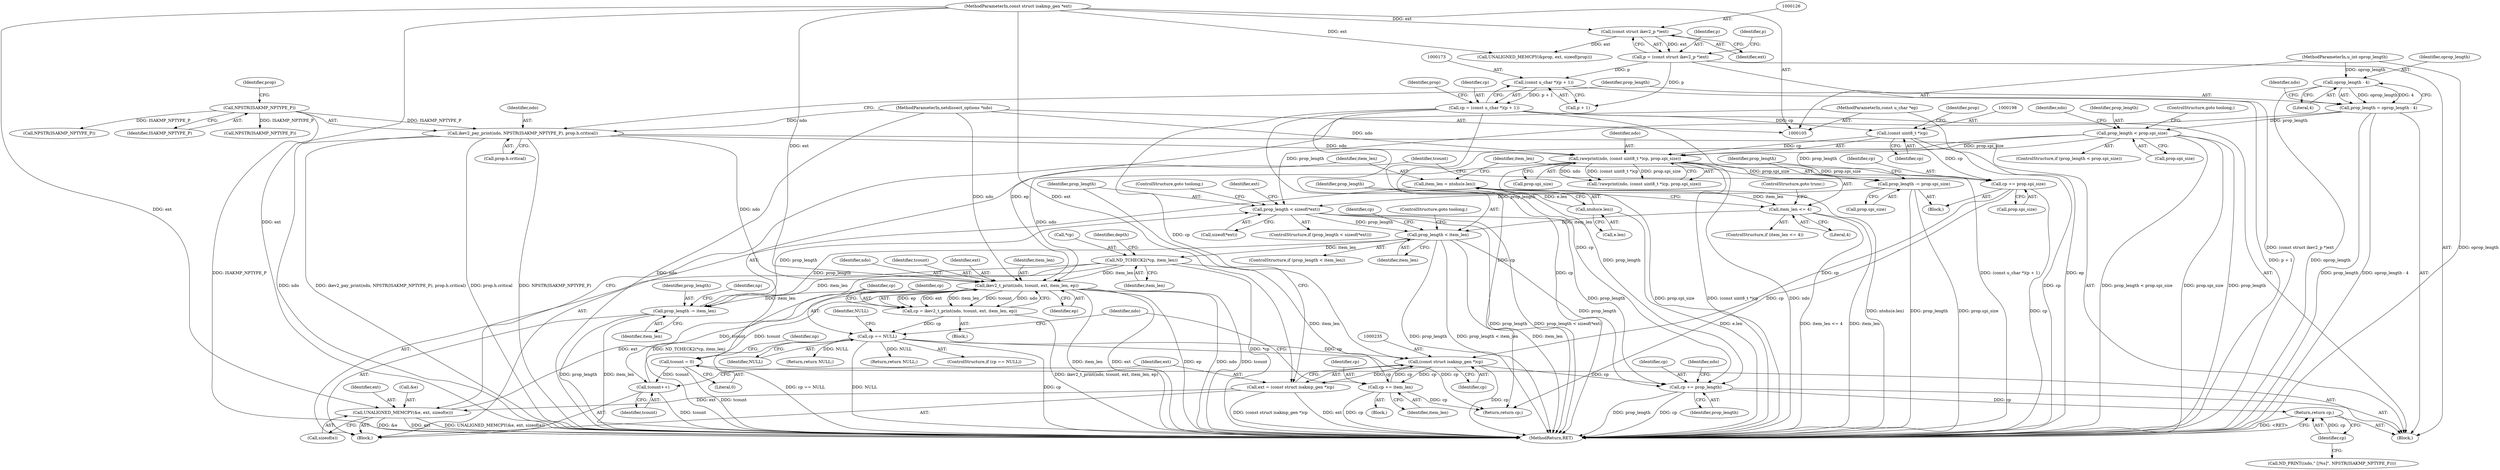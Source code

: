 digraph "0_tcpdump_8dca25d26c7ca2caf6138267f6f17111212c156e_10@pointer" {
"1000350" [label="(Return,return cp;)"];
"1000351" [label="(Identifier,cp)"];
"1000340" [label="(Call,cp += prop_length)"];
"1000238" [label="(Call,prop_length < sizeof(*ext))"];
"1000209" [label="(Call,prop_length -= prop.spi_size)"];
"1000195" [label="(Call,rawprint(ndo, (const uint8_t *)cp, prop.spi_size))"];
"1000137" [label="(Call,ikev2_pay_print(ndo, NPSTR(ISAKMP_NPTYPE_P), prop.h.critical))"];
"1000106" [label="(MethodParameterIn,netdissect_options *ndo)"];
"1000139" [label="(Call,NPSTR(ISAKMP_NPTYPE_P))"];
"1000197" [label="(Call,(const uint8_t *)cp)"];
"1000170" [label="(Call,cp = (const u_char *)(p + 1))"];
"1000172" [label="(Call,(const u_char *)(p + 1))"];
"1000123" [label="(Call,p = (const struct ikev2_p *)ext)"];
"1000125" [label="(Call,(const struct ikev2_p *)ext)"];
"1000109" [label="(MethodParameterIn,const struct isakmp_gen *ext)"];
"1000183" [label="(Call,prop_length < prop.spi_size)"];
"1000146" [label="(Call,prop_length = oprop_length - 4)"];
"1000148" [label="(Call,oprop_length - 4)"];
"1000110" [label="(MethodParameterIn,u_int oprop_length)"];
"1000334" [label="(Call,prop_length -= item_len)"];
"1000303" [label="(Call,ikev2_t_print(ndo, tcount, ext, item_len, ep))"];
"1000230" [label="(Call,tcount++)"];
"1000214" [label="(Call,tcount = 0)"];
"1000247" [label="(Call,UNALIGNED_MEMCPY(&e, ext, sizeof(e)))"];
"1000232" [label="(Call,ext = (const struct isakmp_gen *)cp)"];
"1000234" [label="(Call,(const struct isakmp_gen *)cp)"];
"1000325" [label="(Call,cp += item_len)"];
"1000269" [label="(Call,ND_TCHECK2(*cp, item_len))"];
"1000265" [label="(Call,prop_length < item_len)"];
"1000260" [label="(Call,item_len <= 4)"];
"1000253" [label="(Call,item_len = ntohs(e.len))"];
"1000255" [label="(Call,ntohs(e.len))"];
"1000310" [label="(Call,cp == NULL)"];
"1000301" [label="(Call,cp = ikev2_t_print(ndo, tcount, ext, item_len, ep))"];
"1000204" [label="(Call,cp += prop.spi_size)"];
"1000111" [label="(MethodParameterIn,const u_char *ep)"];
"1000231" [label="(Identifier,tcount)"];
"1000200" [label="(Call,prop.spi_size)"];
"1000171" [label="(Identifier,cp)"];
"1000232" [label="(Call,ext = (const struct isakmp_gen *)cp)"];
"1000342" [label="(Identifier,prop_length)"];
"1000327" [label="(Identifier,item_len)"];
"1000362" [label="(MethodReturn,RET)"];
"1000191" [label="(Identifier,ndo)"];
"1000262" [label="(Literal,4)"];
"1000243" [label="(ControlStructure,goto toolong;)"];
"1000265" [label="(Call,prop_length < item_len)"];
"1000270" [label="(Call,*cp)"];
"1000253" [label="(Call,item_len = ntohs(e.len))"];
"1000147" [label="(Identifier,prop_length)"];
"1000215" [label="(Identifier,tcount)"];
"1000269" [label="(Call,ND_TCHECK2(*cp, item_len))"];
"1000341" [label="(Identifier,cp)"];
"1000336" [label="(Identifier,item_len)"];
"1000307" [label="(Identifier,item_len)"];
"1000219" [label="(Identifier,np)"];
"1000326" [label="(Identifier,cp)"];
"1000247" [label="(Call,UNALIGNED_MEMCPY(&e, ext, sizeof(e)))"];
"1000360" [label="(Return,return NULL;)"];
"1000325" [label="(Call,cp += item_len)"];
"1000140" [label="(Identifier,ISAKMP_NPTYPE_P)"];
"1000137" [label="(Call,ikev2_pay_print(ndo, NPSTR(ISAKMP_NPTYPE_P), prop.h.critical))"];
"1000302" [label="(Identifier,cp)"];
"1000195" [label="(Call,rawprint(ndo, (const uint8_t *)cp, prop.spi_size))"];
"1000274" [label="(Identifier,depth)"];
"1000216" [label="(Literal,0)"];
"1000309" [label="(ControlStructure,if (cp == NULL))"];
"1000130" [label="(Identifier,p)"];
"1000109" [label="(MethodParameterIn,const struct isakmp_gen *ext)"];
"1000113" [label="(Block,)"];
"1000185" [label="(Call,prop.spi_size)"];
"1000181" [label="(Block,)"];
"1000170" [label="(Call,cp = (const u_char *)(p + 1))"];
"1000246" [label="(Identifier,ext)"];
"1000255" [label="(Call,ntohs(e.len))"];
"1000201" [label="(Identifier,prop)"];
"1000123" [label="(Call,p = (const struct ikev2_p *)ext)"];
"1000127" [label="(Identifier,ext)"];
"1000110" [label="(MethodParameterIn,u_int oprop_length)"];
"1000350" [label="(Return,return cp;)"];
"1000233" [label="(Identifier,ext)"];
"1000146" [label="(Call,prop_length = oprop_length - 4)"];
"1000106" [label="(MethodParameterIn,netdissect_options *ndo)"];
"1000139" [label="(Call,NPSTR(ISAKMP_NPTYPE_P))"];
"1000308" [label="(Identifier,ep)"];
"1000261" [label="(Identifier,item_len)"];
"1000209" [label="(Call,prop_length -= prop.spi_size)"];
"1000301" [label="(Call,cp = ikev2_t_print(ndo, tcount, ext, item_len, ep))"];
"1000149" [label="(Identifier,oprop_length)"];
"1000210" [label="(Identifier,prop_length)"];
"1000182" [label="(ControlStructure,if (prop_length < prop.spi_size))"];
"1000172" [label="(Call,(const u_char *)(p + 1))"];
"1000345" [label="(Identifier,ndo)"];
"1000184" [label="(Identifier,prop_length)"];
"1000335" [label="(Identifier,prop_length)"];
"1000225" [label="(Identifier,np)"];
"1000206" [label="(Call,prop.spi_size)"];
"1000358" [label="(Call,NPSTR(ISAKMP_NPTYPE_P))"];
"1000183" [label="(Call,prop_length < prop.spi_size)"];
"1000304" [label="(Identifier,ndo)"];
"1000211" [label="(Call,prop.spi_size)"];
"1000266" [label="(Identifier,prop_length)"];
"1000263" [label="(ControlStructure,goto trunc;)"];
"1000264" [label="(ControlStructure,if (prop_length < item_len))"];
"1000259" [label="(ControlStructure,if (item_len <= 4))"];
"1000153" [label="(Identifier,ndo)"];
"1000340" [label="(Call,cp += prop_length)"];
"1000311" [label="(Identifier,cp)"];
"1000214" [label="(Call,tcount = 0)"];
"1000138" [label="(Identifier,ndo)"];
"1000239" [label="(Identifier,prop_length)"];
"1000148" [label="(Call,oprop_length - 4)"];
"1000305" [label="(Identifier,tcount)"];
"1000111" [label="(MethodParameterIn,const u_char *ep)"];
"1000131" [label="(Call,UNALIGNED_MEMCPY(&prop, ext, sizeof(prop)))"];
"1000236" [label="(Identifier,cp)"];
"1000260" [label="(Call,item_len <= 4)"];
"1000197" [label="(Call,(const uint8_t *)cp)"];
"1000125" [label="(Call,(const struct ikev2_p *)ext)"];
"1000250" [label="(Identifier,ext)"];
"1000199" [label="(Identifier,cp)"];
"1000348" [label="(Call,NPSTR(ISAKMP_NPTYPE_P))"];
"1000351" [label="(Identifier,cp)"];
"1000267" [label="(Identifier,item_len)"];
"1000141" [label="(Call,prop.h.critical)"];
"1000230" [label="(Call,tcount++)"];
"1000204" [label="(Call,cp += prop.spi_size)"];
"1000303" [label="(Call,ikev2_t_print(ndo, tcount, ext, item_len, ep))"];
"1000234" [label="(Call,(const struct isakmp_gen *)cp)"];
"1000150" [label="(Literal,4)"];
"1000337" [label="(Return,return cp;)"];
"1000312" [label="(Identifier,NULL)"];
"1000317" [label="(Block,)"];
"1000205" [label="(Identifier,cp)"];
"1000194" [label="(Call,!rawprint(ndo, (const uint8_t *)cp, prop.spi_size))"];
"1000271" [label="(Identifier,cp)"];
"1000124" [label="(Identifier,p)"];
"1000143" [label="(Identifier,prop)"];
"1000179" [label="(Identifier,prop)"];
"1000229" [label="(Block,)"];
"1000256" [label="(Call,e.len)"];
"1000330" [label="(Identifier,ndo)"];
"1000254" [label="(Identifier,item_len)"];
"1000174" [label="(Call,p + 1)"];
"1000240" [label="(Call,sizeof(*ext))"];
"1000306" [label="(Identifier,ext)"];
"1000196" [label="(Identifier,ndo)"];
"1000237" [label="(ControlStructure,if (prop_length < sizeof(*ext)))"];
"1000272" [label="(Identifier,item_len)"];
"1000188" [label="(ControlStructure,goto toolong;)"];
"1000315" [label="(Identifier,NULL)"];
"1000238" [label="(Call,prop_length < sizeof(*ext))"];
"1000300" [label="(Block,)"];
"1000248" [label="(Call,&e)"];
"1000343" [label="(Call,ND_PRINT((ndo,\" [|%s]\", NPSTR(ISAKMP_NPTYPE_P))))"];
"1000334" [label="(Call,prop_length -= item_len)"];
"1000268" [label="(ControlStructure,goto toolong;)"];
"1000251" [label="(Call,sizeof(e))"];
"1000314" [label="(Return,return NULL;)"];
"1000310" [label="(Call,cp == NULL)"];
"1000350" -> "1000113"  [label="AST: "];
"1000350" -> "1000351"  [label="CFG: "];
"1000351" -> "1000350"  [label="AST: "];
"1000362" -> "1000350"  [label="CFG: "];
"1000350" -> "1000362"  [label="DDG: <RET>"];
"1000351" -> "1000350"  [label="DDG: cp"];
"1000340" -> "1000350"  [label="DDG: cp"];
"1000351" -> "1000343"  [label="CFG: "];
"1000340" -> "1000113"  [label="AST: "];
"1000340" -> "1000342"  [label="CFG: "];
"1000341" -> "1000340"  [label="AST: "];
"1000342" -> "1000340"  [label="AST: "];
"1000345" -> "1000340"  [label="CFG: "];
"1000340" -> "1000362"  [label="DDG: prop_length"];
"1000340" -> "1000362"  [label="DDG: cp"];
"1000238" -> "1000340"  [label="DDG: prop_length"];
"1000183" -> "1000340"  [label="DDG: prop_length"];
"1000265" -> "1000340"  [label="DDG: prop_length"];
"1000234" -> "1000340"  [label="DDG: cp"];
"1000170" -> "1000340"  [label="DDG: cp"];
"1000238" -> "1000237"  [label="AST: "];
"1000238" -> "1000240"  [label="CFG: "];
"1000239" -> "1000238"  [label="AST: "];
"1000240" -> "1000238"  [label="AST: "];
"1000243" -> "1000238"  [label="CFG: "];
"1000246" -> "1000238"  [label="CFG: "];
"1000238" -> "1000362"  [label="DDG: prop_length"];
"1000238" -> "1000362"  [label="DDG: prop_length < sizeof(*ext)"];
"1000209" -> "1000238"  [label="DDG: prop_length"];
"1000146" -> "1000238"  [label="DDG: prop_length"];
"1000334" -> "1000238"  [label="DDG: prop_length"];
"1000238" -> "1000265"  [label="DDG: prop_length"];
"1000209" -> "1000181"  [label="AST: "];
"1000209" -> "1000211"  [label="CFG: "];
"1000210" -> "1000209"  [label="AST: "];
"1000211" -> "1000209"  [label="AST: "];
"1000215" -> "1000209"  [label="CFG: "];
"1000209" -> "1000362"  [label="DDG: prop_length"];
"1000209" -> "1000362"  [label="DDG: prop.spi_size"];
"1000195" -> "1000209"  [label="DDG: prop.spi_size"];
"1000183" -> "1000209"  [label="DDG: prop_length"];
"1000195" -> "1000194"  [label="AST: "];
"1000195" -> "1000200"  [label="CFG: "];
"1000196" -> "1000195"  [label="AST: "];
"1000197" -> "1000195"  [label="AST: "];
"1000200" -> "1000195"  [label="AST: "];
"1000194" -> "1000195"  [label="CFG: "];
"1000195" -> "1000362"  [label="DDG: prop.spi_size"];
"1000195" -> "1000362"  [label="DDG: (const uint8_t *)cp"];
"1000195" -> "1000362"  [label="DDG: ndo"];
"1000195" -> "1000194"  [label="DDG: ndo"];
"1000195" -> "1000194"  [label="DDG: (const uint8_t *)cp"];
"1000195" -> "1000194"  [label="DDG: prop.spi_size"];
"1000137" -> "1000195"  [label="DDG: ndo"];
"1000106" -> "1000195"  [label="DDG: ndo"];
"1000197" -> "1000195"  [label="DDG: cp"];
"1000183" -> "1000195"  [label="DDG: prop.spi_size"];
"1000195" -> "1000204"  [label="DDG: prop.spi_size"];
"1000195" -> "1000303"  [label="DDG: ndo"];
"1000137" -> "1000113"  [label="AST: "];
"1000137" -> "1000141"  [label="CFG: "];
"1000138" -> "1000137"  [label="AST: "];
"1000139" -> "1000137"  [label="AST: "];
"1000141" -> "1000137"  [label="AST: "];
"1000147" -> "1000137"  [label="CFG: "];
"1000137" -> "1000362"  [label="DDG: prop.h.critical"];
"1000137" -> "1000362"  [label="DDG: NPSTR(ISAKMP_NPTYPE_P)"];
"1000137" -> "1000362"  [label="DDG: ndo"];
"1000137" -> "1000362"  [label="DDG: ikev2_pay_print(ndo, NPSTR(ISAKMP_NPTYPE_P), prop.h.critical)"];
"1000106" -> "1000137"  [label="DDG: ndo"];
"1000139" -> "1000137"  [label="DDG: ISAKMP_NPTYPE_P"];
"1000137" -> "1000303"  [label="DDG: ndo"];
"1000106" -> "1000105"  [label="AST: "];
"1000106" -> "1000362"  [label="DDG: ndo"];
"1000106" -> "1000303"  [label="DDG: ndo"];
"1000139" -> "1000140"  [label="CFG: "];
"1000140" -> "1000139"  [label="AST: "];
"1000143" -> "1000139"  [label="CFG: "];
"1000139" -> "1000362"  [label="DDG: ISAKMP_NPTYPE_P"];
"1000139" -> "1000348"  [label="DDG: ISAKMP_NPTYPE_P"];
"1000139" -> "1000358"  [label="DDG: ISAKMP_NPTYPE_P"];
"1000197" -> "1000199"  [label="CFG: "];
"1000198" -> "1000197"  [label="AST: "];
"1000199" -> "1000197"  [label="AST: "];
"1000201" -> "1000197"  [label="CFG: "];
"1000197" -> "1000362"  [label="DDG: cp"];
"1000170" -> "1000197"  [label="DDG: cp"];
"1000197" -> "1000204"  [label="DDG: cp"];
"1000170" -> "1000113"  [label="AST: "];
"1000170" -> "1000172"  [label="CFG: "];
"1000171" -> "1000170"  [label="AST: "];
"1000172" -> "1000170"  [label="AST: "];
"1000179" -> "1000170"  [label="CFG: "];
"1000170" -> "1000362"  [label="DDG: (const u_char *)(p + 1)"];
"1000170" -> "1000362"  [label="DDG: cp"];
"1000172" -> "1000170"  [label="DDG: p + 1"];
"1000170" -> "1000234"  [label="DDG: cp"];
"1000170" -> "1000337"  [label="DDG: cp"];
"1000172" -> "1000174"  [label="CFG: "];
"1000173" -> "1000172"  [label="AST: "];
"1000174" -> "1000172"  [label="AST: "];
"1000172" -> "1000362"  [label="DDG: p + 1"];
"1000123" -> "1000172"  [label="DDG: p"];
"1000123" -> "1000113"  [label="AST: "];
"1000123" -> "1000125"  [label="CFG: "];
"1000124" -> "1000123"  [label="AST: "];
"1000125" -> "1000123"  [label="AST: "];
"1000130" -> "1000123"  [label="CFG: "];
"1000123" -> "1000362"  [label="DDG: (const struct ikev2_p *)ext"];
"1000125" -> "1000123"  [label="DDG: ext"];
"1000123" -> "1000174"  [label="DDG: p"];
"1000125" -> "1000127"  [label="CFG: "];
"1000126" -> "1000125"  [label="AST: "];
"1000127" -> "1000125"  [label="AST: "];
"1000109" -> "1000125"  [label="DDG: ext"];
"1000125" -> "1000131"  [label="DDG: ext"];
"1000109" -> "1000105"  [label="AST: "];
"1000109" -> "1000362"  [label="DDG: ext"];
"1000109" -> "1000131"  [label="DDG: ext"];
"1000109" -> "1000232"  [label="DDG: ext"];
"1000109" -> "1000247"  [label="DDG: ext"];
"1000109" -> "1000303"  [label="DDG: ext"];
"1000183" -> "1000182"  [label="AST: "];
"1000183" -> "1000185"  [label="CFG: "];
"1000184" -> "1000183"  [label="AST: "];
"1000185" -> "1000183"  [label="AST: "];
"1000188" -> "1000183"  [label="CFG: "];
"1000191" -> "1000183"  [label="CFG: "];
"1000183" -> "1000362"  [label="DDG: prop.spi_size"];
"1000183" -> "1000362"  [label="DDG: prop_length"];
"1000183" -> "1000362"  [label="DDG: prop_length < prop.spi_size"];
"1000146" -> "1000183"  [label="DDG: prop_length"];
"1000146" -> "1000113"  [label="AST: "];
"1000146" -> "1000148"  [label="CFG: "];
"1000147" -> "1000146"  [label="AST: "];
"1000148" -> "1000146"  [label="AST: "];
"1000153" -> "1000146"  [label="CFG: "];
"1000146" -> "1000362"  [label="DDG: oprop_length - 4"];
"1000146" -> "1000362"  [label="DDG: prop_length"];
"1000148" -> "1000146"  [label="DDG: oprop_length"];
"1000148" -> "1000146"  [label="DDG: 4"];
"1000148" -> "1000150"  [label="CFG: "];
"1000149" -> "1000148"  [label="AST: "];
"1000150" -> "1000148"  [label="AST: "];
"1000148" -> "1000362"  [label="DDG: oprop_length"];
"1000110" -> "1000148"  [label="DDG: oprop_length"];
"1000110" -> "1000105"  [label="AST: "];
"1000110" -> "1000362"  [label="DDG: oprop_length"];
"1000334" -> "1000229"  [label="AST: "];
"1000334" -> "1000336"  [label="CFG: "];
"1000335" -> "1000334"  [label="AST: "];
"1000336" -> "1000334"  [label="AST: "];
"1000225" -> "1000334"  [label="CFG: "];
"1000334" -> "1000362"  [label="DDG: item_len"];
"1000334" -> "1000362"  [label="DDG: prop_length"];
"1000303" -> "1000334"  [label="DDG: item_len"];
"1000269" -> "1000334"  [label="DDG: item_len"];
"1000265" -> "1000334"  [label="DDG: prop_length"];
"1000303" -> "1000301"  [label="AST: "];
"1000303" -> "1000308"  [label="CFG: "];
"1000304" -> "1000303"  [label="AST: "];
"1000305" -> "1000303"  [label="AST: "];
"1000306" -> "1000303"  [label="AST: "];
"1000307" -> "1000303"  [label="AST: "];
"1000308" -> "1000303"  [label="AST: "];
"1000301" -> "1000303"  [label="CFG: "];
"1000303" -> "1000362"  [label="DDG: ndo"];
"1000303" -> "1000362"  [label="DDG: tcount"];
"1000303" -> "1000362"  [label="DDG: item_len"];
"1000303" -> "1000362"  [label="DDG: ext"];
"1000303" -> "1000362"  [label="DDG: ep"];
"1000303" -> "1000230"  [label="DDG: tcount"];
"1000303" -> "1000301"  [label="DDG: ep"];
"1000303" -> "1000301"  [label="DDG: ext"];
"1000303" -> "1000301"  [label="DDG: item_len"];
"1000303" -> "1000301"  [label="DDG: tcount"];
"1000303" -> "1000301"  [label="DDG: ndo"];
"1000230" -> "1000303"  [label="DDG: tcount"];
"1000247" -> "1000303"  [label="DDG: ext"];
"1000269" -> "1000303"  [label="DDG: item_len"];
"1000111" -> "1000303"  [label="DDG: ep"];
"1000230" -> "1000229"  [label="AST: "];
"1000230" -> "1000231"  [label="CFG: "];
"1000231" -> "1000230"  [label="AST: "];
"1000233" -> "1000230"  [label="CFG: "];
"1000230" -> "1000362"  [label="DDG: tcount"];
"1000214" -> "1000230"  [label="DDG: tcount"];
"1000214" -> "1000113"  [label="AST: "];
"1000214" -> "1000216"  [label="CFG: "];
"1000215" -> "1000214"  [label="AST: "];
"1000216" -> "1000214"  [label="AST: "];
"1000219" -> "1000214"  [label="CFG: "];
"1000214" -> "1000362"  [label="DDG: tcount"];
"1000247" -> "1000229"  [label="AST: "];
"1000247" -> "1000251"  [label="CFG: "];
"1000248" -> "1000247"  [label="AST: "];
"1000250" -> "1000247"  [label="AST: "];
"1000251" -> "1000247"  [label="AST: "];
"1000254" -> "1000247"  [label="CFG: "];
"1000247" -> "1000362"  [label="DDG: &e"];
"1000247" -> "1000362"  [label="DDG: ext"];
"1000247" -> "1000362"  [label="DDG: UNALIGNED_MEMCPY(&e, ext, sizeof(e))"];
"1000232" -> "1000247"  [label="DDG: ext"];
"1000232" -> "1000229"  [label="AST: "];
"1000232" -> "1000234"  [label="CFG: "];
"1000233" -> "1000232"  [label="AST: "];
"1000234" -> "1000232"  [label="AST: "];
"1000239" -> "1000232"  [label="CFG: "];
"1000232" -> "1000362"  [label="DDG: ext"];
"1000232" -> "1000362"  [label="DDG: (const struct isakmp_gen *)cp"];
"1000234" -> "1000232"  [label="DDG: cp"];
"1000234" -> "1000236"  [label="CFG: "];
"1000235" -> "1000234"  [label="AST: "];
"1000236" -> "1000234"  [label="AST: "];
"1000234" -> "1000362"  [label="DDG: cp"];
"1000325" -> "1000234"  [label="DDG: cp"];
"1000310" -> "1000234"  [label="DDG: cp"];
"1000204" -> "1000234"  [label="DDG: cp"];
"1000234" -> "1000325"  [label="DDG: cp"];
"1000325" -> "1000317"  [label="AST: "];
"1000325" -> "1000327"  [label="CFG: "];
"1000326" -> "1000325"  [label="AST: "];
"1000327" -> "1000325"  [label="AST: "];
"1000330" -> "1000325"  [label="CFG: "];
"1000325" -> "1000362"  [label="DDG: cp"];
"1000269" -> "1000325"  [label="DDG: item_len"];
"1000325" -> "1000337"  [label="DDG: cp"];
"1000269" -> "1000229"  [label="AST: "];
"1000269" -> "1000272"  [label="CFG: "];
"1000270" -> "1000269"  [label="AST: "];
"1000272" -> "1000269"  [label="AST: "];
"1000274" -> "1000269"  [label="CFG: "];
"1000269" -> "1000362"  [label="DDG: ND_TCHECK2(*cp, item_len)"];
"1000269" -> "1000362"  [label="DDG: *cp"];
"1000265" -> "1000269"  [label="DDG: item_len"];
"1000265" -> "1000264"  [label="AST: "];
"1000265" -> "1000267"  [label="CFG: "];
"1000266" -> "1000265"  [label="AST: "];
"1000267" -> "1000265"  [label="AST: "];
"1000268" -> "1000265"  [label="CFG: "];
"1000271" -> "1000265"  [label="CFG: "];
"1000265" -> "1000362"  [label="DDG: prop_length < item_len"];
"1000265" -> "1000362"  [label="DDG: item_len"];
"1000265" -> "1000362"  [label="DDG: prop_length"];
"1000260" -> "1000265"  [label="DDG: item_len"];
"1000260" -> "1000259"  [label="AST: "];
"1000260" -> "1000262"  [label="CFG: "];
"1000261" -> "1000260"  [label="AST: "];
"1000262" -> "1000260"  [label="AST: "];
"1000263" -> "1000260"  [label="CFG: "];
"1000266" -> "1000260"  [label="CFG: "];
"1000260" -> "1000362"  [label="DDG: item_len <= 4"];
"1000260" -> "1000362"  [label="DDG: item_len"];
"1000253" -> "1000260"  [label="DDG: item_len"];
"1000253" -> "1000229"  [label="AST: "];
"1000253" -> "1000255"  [label="CFG: "];
"1000254" -> "1000253"  [label="AST: "];
"1000255" -> "1000253"  [label="AST: "];
"1000261" -> "1000253"  [label="CFG: "];
"1000253" -> "1000362"  [label="DDG: ntohs(e.len)"];
"1000255" -> "1000253"  [label="DDG: e.len"];
"1000255" -> "1000256"  [label="CFG: "];
"1000256" -> "1000255"  [label="AST: "];
"1000255" -> "1000362"  [label="DDG: e.len"];
"1000310" -> "1000309"  [label="AST: "];
"1000310" -> "1000312"  [label="CFG: "];
"1000311" -> "1000310"  [label="AST: "];
"1000312" -> "1000310"  [label="AST: "];
"1000315" -> "1000310"  [label="CFG: "];
"1000330" -> "1000310"  [label="CFG: "];
"1000310" -> "1000362"  [label="DDG: cp == NULL"];
"1000310" -> "1000362"  [label="DDG: NULL"];
"1000310" -> "1000362"  [label="DDG: cp"];
"1000301" -> "1000310"  [label="DDG: cp"];
"1000310" -> "1000314"  [label="DDG: NULL"];
"1000310" -> "1000337"  [label="DDG: cp"];
"1000310" -> "1000360"  [label="DDG: NULL"];
"1000301" -> "1000300"  [label="AST: "];
"1000302" -> "1000301"  [label="AST: "];
"1000311" -> "1000301"  [label="CFG: "];
"1000301" -> "1000362"  [label="DDG: ikev2_t_print(ndo, tcount, ext, item_len, ep)"];
"1000204" -> "1000181"  [label="AST: "];
"1000204" -> "1000206"  [label="CFG: "];
"1000205" -> "1000204"  [label="AST: "];
"1000206" -> "1000204"  [label="AST: "];
"1000210" -> "1000204"  [label="CFG: "];
"1000204" -> "1000362"  [label="DDG: cp"];
"1000204" -> "1000337"  [label="DDG: cp"];
"1000111" -> "1000105"  [label="AST: "];
"1000111" -> "1000362"  [label="DDG: ep"];
}
